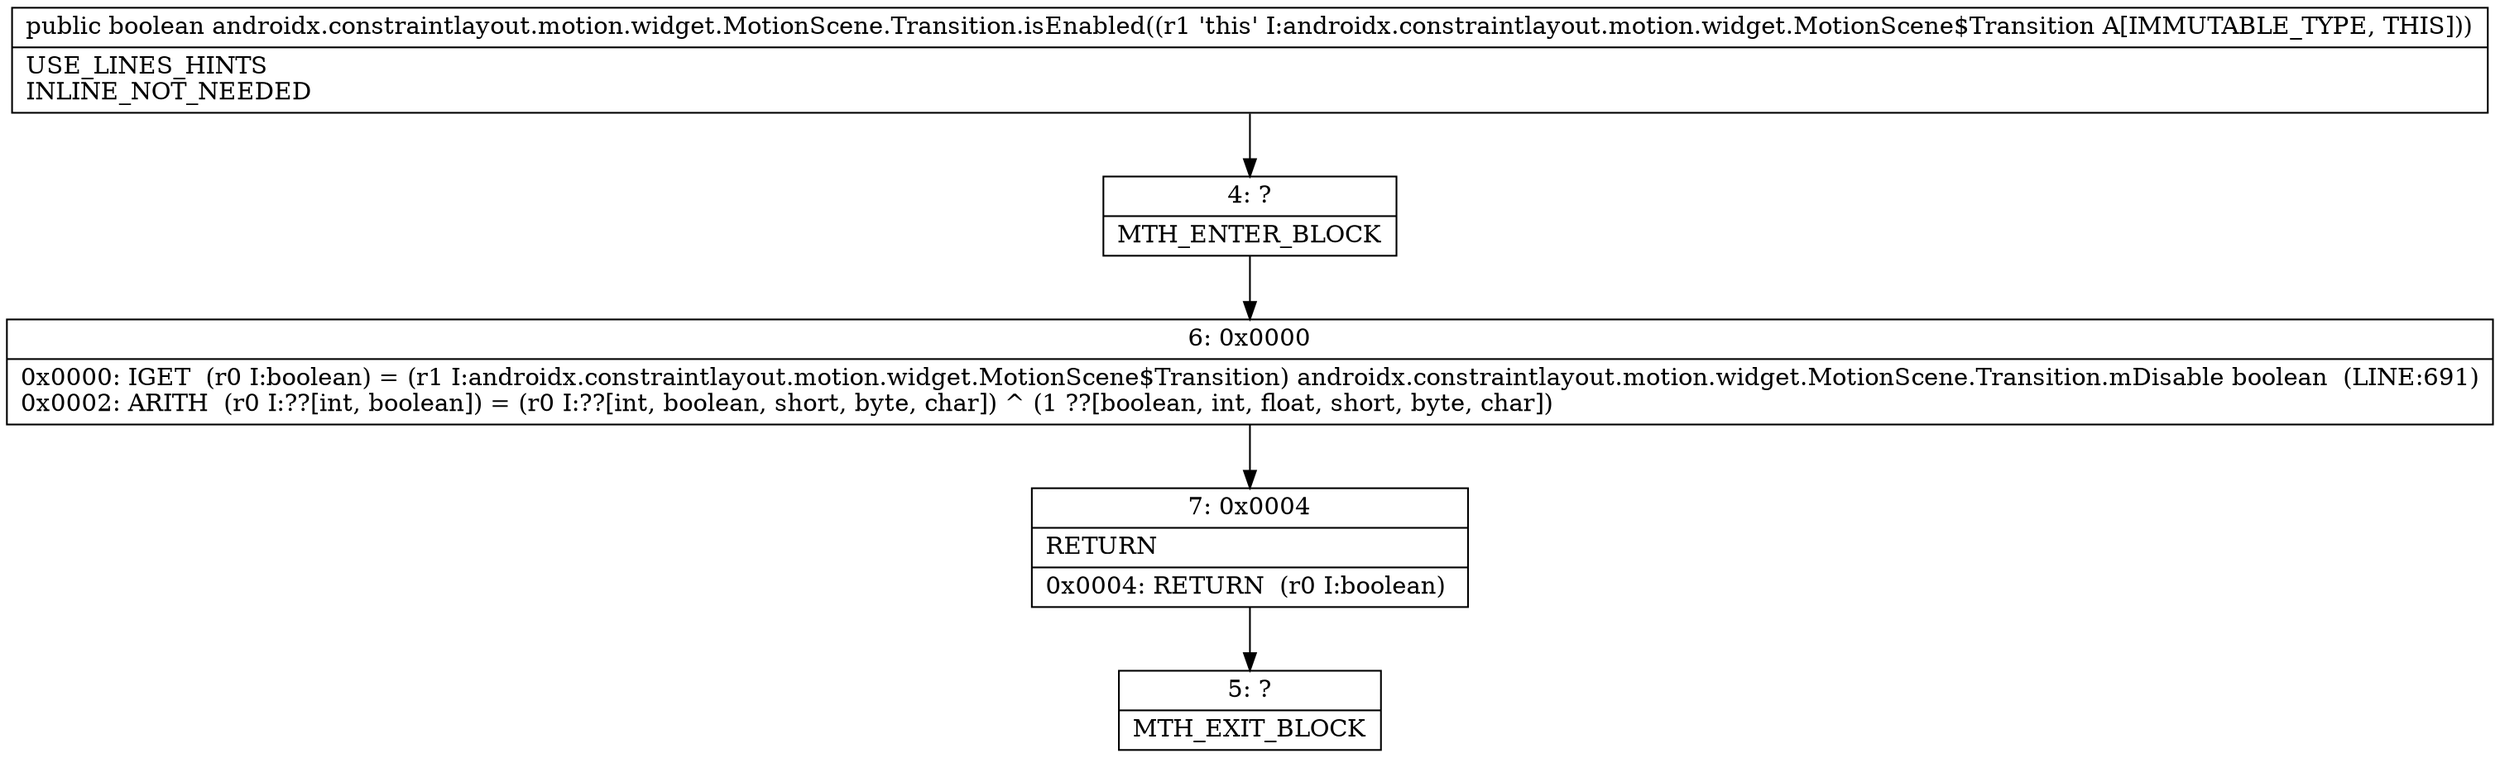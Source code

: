 digraph "CFG forandroidx.constraintlayout.motion.widget.MotionScene.Transition.isEnabled()Z" {
Node_4 [shape=record,label="{4\:\ ?|MTH_ENTER_BLOCK\l}"];
Node_6 [shape=record,label="{6\:\ 0x0000|0x0000: IGET  (r0 I:boolean) = (r1 I:androidx.constraintlayout.motion.widget.MotionScene$Transition) androidx.constraintlayout.motion.widget.MotionScene.Transition.mDisable boolean  (LINE:691)\l0x0002: ARITH  (r0 I:??[int, boolean]) = (r0 I:??[int, boolean, short, byte, char]) ^ (1 ??[boolean, int, float, short, byte, char]) \l}"];
Node_7 [shape=record,label="{7\:\ 0x0004|RETURN\l|0x0004: RETURN  (r0 I:boolean) \l}"];
Node_5 [shape=record,label="{5\:\ ?|MTH_EXIT_BLOCK\l}"];
MethodNode[shape=record,label="{public boolean androidx.constraintlayout.motion.widget.MotionScene.Transition.isEnabled((r1 'this' I:androidx.constraintlayout.motion.widget.MotionScene$Transition A[IMMUTABLE_TYPE, THIS]))  | USE_LINES_HINTS\lINLINE_NOT_NEEDED\l}"];
MethodNode -> Node_4;Node_4 -> Node_6;
Node_6 -> Node_7;
Node_7 -> Node_5;
}

